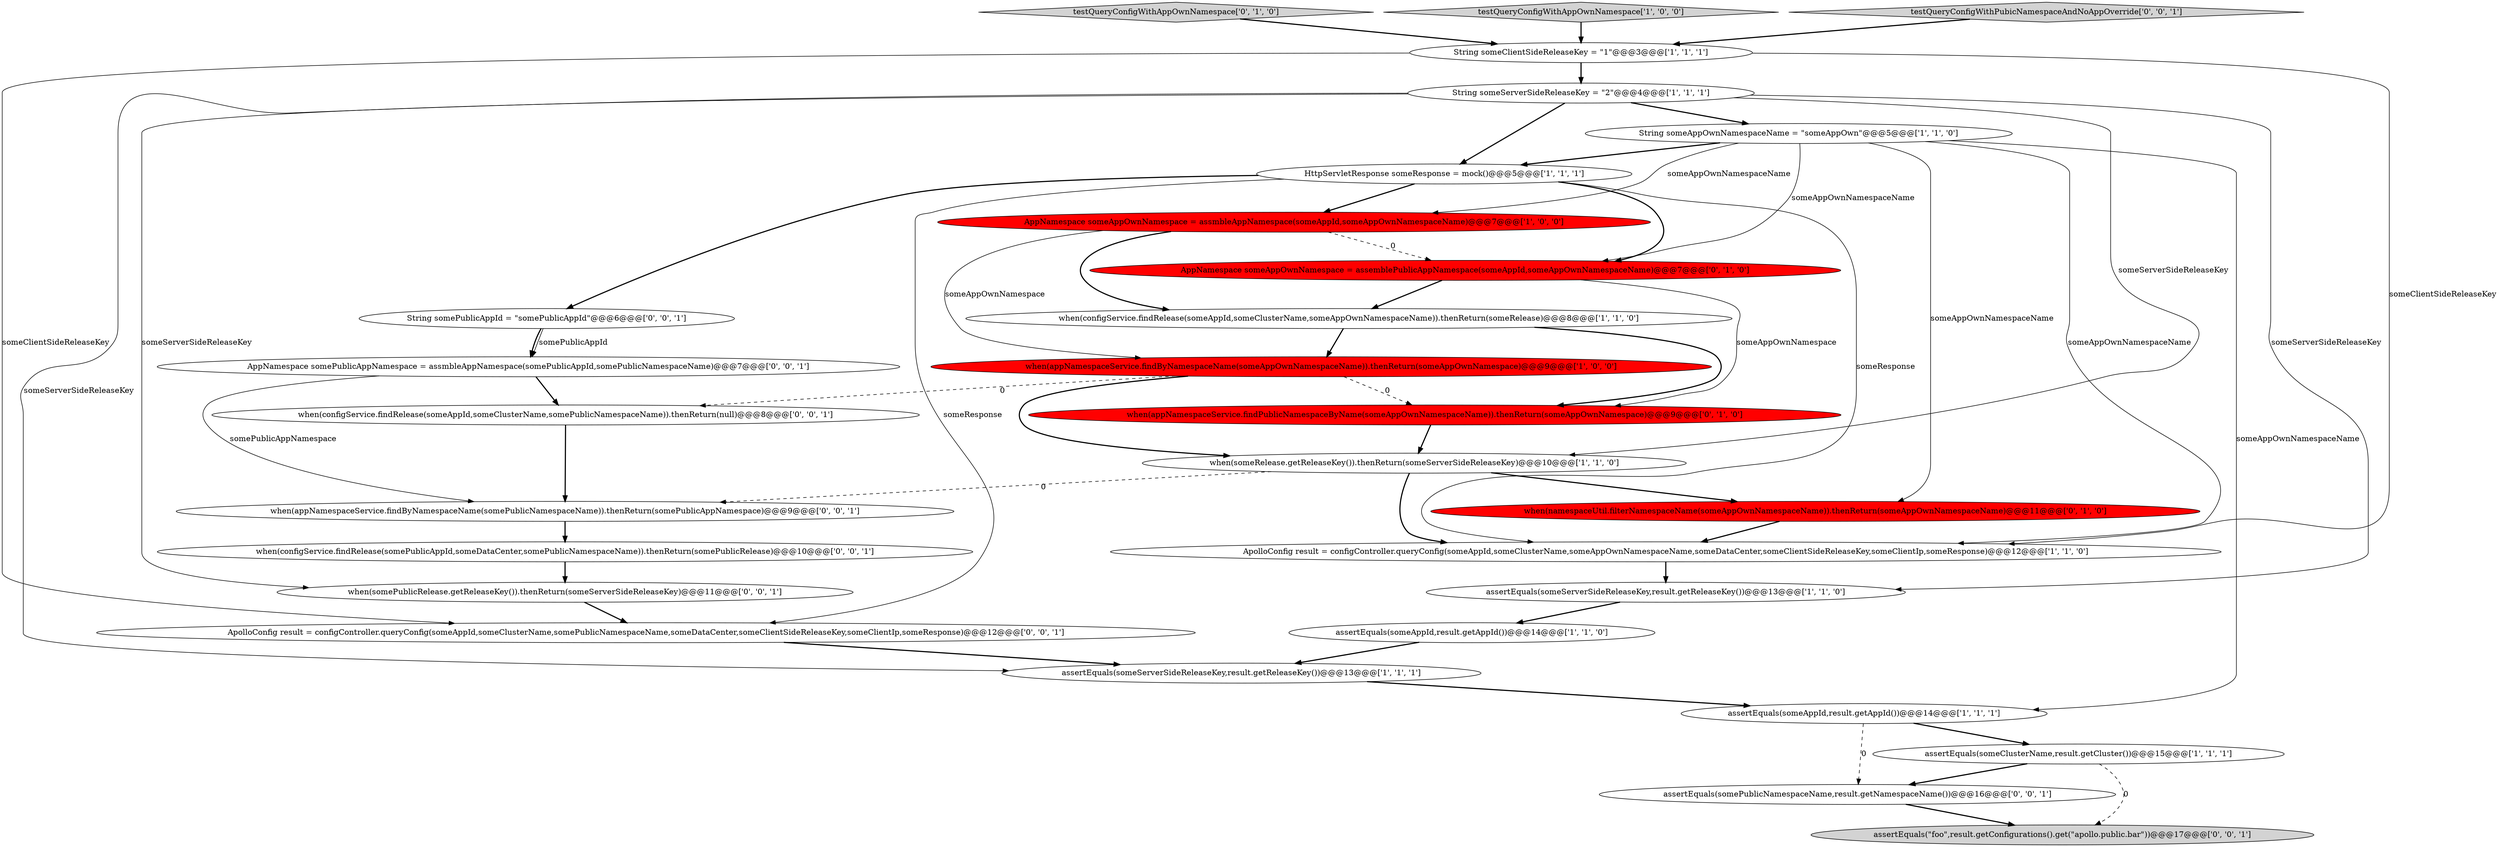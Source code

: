 digraph {
19 [style = filled, label = "when(appNamespaceService.findByNamespaceName(somePublicNamespaceName)).thenReturn(somePublicAppNamespace)@@@9@@@['0', '0', '1']", fillcolor = white, shape = ellipse image = "AAA0AAABBB3BBB"];
4 [style = filled, label = "AppNamespace someAppOwnNamespace = assmbleAppNamespace(someAppId,someAppOwnNamespaceName)@@@7@@@['1', '0', '0']", fillcolor = red, shape = ellipse image = "AAA1AAABBB1BBB"];
17 [style = filled, label = "testQueryConfigWithAppOwnNamespace['0', '1', '0']", fillcolor = lightgray, shape = diamond image = "AAA0AAABBB2BBB"];
7 [style = filled, label = "testQueryConfigWithAppOwnNamespace['1', '0', '0']", fillcolor = lightgray, shape = diamond image = "AAA0AAABBB1BBB"];
14 [style = filled, label = "assertEquals(someAppId,result.getAppId())@@@14@@@['1', '1', '1']", fillcolor = white, shape = ellipse image = "AAA0AAABBB1BBB"];
15 [style = filled, label = "AppNamespace someAppOwnNamespace = assemblePublicAppNamespace(someAppId,someAppOwnNamespaceName)@@@7@@@['0', '1', '0']", fillcolor = red, shape = ellipse image = "AAA1AAABBB2BBB"];
23 [style = filled, label = "when(configService.findRelease(somePublicAppId,someDataCenter,somePublicNamespaceName)).thenReturn(somePublicRelease)@@@10@@@['0', '0', '1']", fillcolor = white, shape = ellipse image = "AAA0AAABBB3BBB"];
13 [style = filled, label = "assertEquals(someServerSideReleaseKey,result.getReleaseKey())@@@13@@@['1', '1', '1']", fillcolor = white, shape = ellipse image = "AAA0AAABBB1BBB"];
21 [style = filled, label = "when(configService.findRelease(someAppId,someClusterName,somePublicNamespaceName)).thenReturn(null)@@@8@@@['0', '0', '1']", fillcolor = white, shape = ellipse image = "AAA0AAABBB3BBB"];
3 [style = filled, label = "HttpServletResponse someResponse = mock()@@@5@@@['1', '1', '1']", fillcolor = white, shape = ellipse image = "AAA0AAABBB1BBB"];
24 [style = filled, label = "assertEquals(somePublicNamespaceName,result.getNamespaceName())@@@16@@@['0', '0', '1']", fillcolor = white, shape = ellipse image = "AAA0AAABBB3BBB"];
25 [style = filled, label = "ApolloConfig result = configController.queryConfig(someAppId,someClusterName,somePublicNamespaceName,someDataCenter,someClientSideReleaseKey,someClientIp,someResponse)@@@12@@@['0', '0', '1']", fillcolor = white, shape = ellipse image = "AAA0AAABBB3BBB"];
0 [style = filled, label = "assertEquals(someClusterName,result.getCluster())@@@15@@@['1', '1', '1']", fillcolor = white, shape = ellipse image = "AAA0AAABBB1BBB"];
6 [style = filled, label = "ApolloConfig result = configController.queryConfig(someAppId,someClusterName,someAppOwnNamespaceName,someDataCenter,someClientSideReleaseKey,someClientIp,someResponse)@@@12@@@['1', '1', '0']", fillcolor = white, shape = ellipse image = "AAA0AAABBB1BBB"];
10 [style = filled, label = "when(someRelease.getReleaseKey()).thenReturn(someServerSideReleaseKey)@@@10@@@['1', '1', '0']", fillcolor = white, shape = ellipse image = "AAA0AAABBB1BBB"];
12 [style = filled, label = "String someAppOwnNamespaceName = \"someAppOwn\"@@@5@@@['1', '1', '0']", fillcolor = white, shape = ellipse image = "AAA0AAABBB1BBB"];
11 [style = filled, label = "String someServerSideReleaseKey = \"2\"@@@4@@@['1', '1', '1']", fillcolor = white, shape = ellipse image = "AAA0AAABBB1BBB"];
28 [style = filled, label = "String somePublicAppId = \"somePublicAppId\"@@@6@@@['0', '0', '1']", fillcolor = white, shape = ellipse image = "AAA0AAABBB3BBB"];
18 [style = filled, label = "when(appNamespaceService.findPublicNamespaceByName(someAppOwnNamespaceName)).thenReturn(someAppOwnNamespace)@@@9@@@['0', '1', '0']", fillcolor = red, shape = ellipse image = "AAA1AAABBB2BBB"];
8 [style = filled, label = "String someClientSideReleaseKey = \"1\"@@@3@@@['1', '1', '1']", fillcolor = white, shape = ellipse image = "AAA0AAABBB1BBB"];
26 [style = filled, label = "AppNamespace somePublicAppNamespace = assmbleAppNamespace(somePublicAppId,somePublicNamespaceName)@@@7@@@['0', '0', '1']", fillcolor = white, shape = ellipse image = "AAA0AAABBB3BBB"];
22 [style = filled, label = "testQueryConfigWithPubicNamespaceAndNoAppOverride['0', '0', '1']", fillcolor = lightgray, shape = diamond image = "AAA0AAABBB3BBB"];
9 [style = filled, label = "assertEquals(someServerSideReleaseKey,result.getReleaseKey())@@@13@@@['1', '1', '0']", fillcolor = white, shape = ellipse image = "AAA0AAABBB1BBB"];
1 [style = filled, label = "when(configService.findRelease(someAppId,someClusterName,someAppOwnNamespaceName)).thenReturn(someRelease)@@@8@@@['1', '1', '0']", fillcolor = white, shape = ellipse image = "AAA0AAABBB1BBB"];
5 [style = filled, label = "assertEquals(someAppId,result.getAppId())@@@14@@@['1', '1', '0']", fillcolor = white, shape = ellipse image = "AAA0AAABBB1BBB"];
20 [style = filled, label = "when(somePublicRelease.getReleaseKey()).thenReturn(someServerSideReleaseKey)@@@11@@@['0', '0', '1']", fillcolor = white, shape = ellipse image = "AAA0AAABBB3BBB"];
27 [style = filled, label = "assertEquals(\"foo\",result.getConfigurations().get(\"apollo.public.bar\"))@@@17@@@['0', '0', '1']", fillcolor = lightgray, shape = ellipse image = "AAA0AAABBB3BBB"];
16 [style = filled, label = "when(namespaceUtil.filterNamespaceName(someAppOwnNamespaceName)).thenReturn(someAppOwnNamespaceName)@@@11@@@['0', '1', '0']", fillcolor = red, shape = ellipse image = "AAA1AAABBB2BBB"];
2 [style = filled, label = "when(appNamespaceService.findByNamespaceName(someAppOwnNamespaceName)).thenReturn(someAppOwnNamespace)@@@9@@@['1', '0', '0']", fillcolor = red, shape = ellipse image = "AAA1AAABBB1BBB"];
14->24 [style = dashed, label="0"];
17->8 [style = bold, label=""];
23->20 [style = bold, label=""];
11->13 [style = solid, label="someServerSideReleaseKey"];
21->19 [style = bold, label=""];
11->20 [style = solid, label="someServerSideReleaseKey"];
25->13 [style = bold, label=""];
12->14 [style = solid, label="someAppOwnNamespaceName"];
12->15 [style = solid, label="someAppOwnNamespaceName"];
10->19 [style = dashed, label="0"];
16->6 [style = bold, label=""];
11->9 [style = solid, label="someServerSideReleaseKey"];
4->2 [style = solid, label="someAppOwnNamespace"];
8->25 [style = solid, label="someClientSideReleaseKey"];
28->26 [style = bold, label=""];
1->18 [style = bold, label=""];
11->12 [style = bold, label=""];
3->15 [style = bold, label=""];
0->27 [style = dashed, label="0"];
2->10 [style = bold, label=""];
7->8 [style = bold, label=""];
20->25 [style = bold, label=""];
3->4 [style = bold, label=""];
10->6 [style = bold, label=""];
12->4 [style = solid, label="someAppOwnNamespaceName"];
11->10 [style = solid, label="someServerSideReleaseKey"];
26->21 [style = bold, label=""];
8->6 [style = solid, label="someClientSideReleaseKey"];
22->8 [style = bold, label=""];
12->16 [style = solid, label="someAppOwnNamespaceName"];
3->28 [style = bold, label=""];
14->0 [style = bold, label=""];
18->10 [style = bold, label=""];
10->16 [style = bold, label=""];
11->3 [style = bold, label=""];
3->6 [style = solid, label="someResponse"];
2->21 [style = dashed, label="0"];
4->15 [style = dashed, label="0"];
19->23 [style = bold, label=""];
5->13 [style = bold, label=""];
0->24 [style = bold, label=""];
28->26 [style = solid, label="somePublicAppId"];
12->6 [style = solid, label="someAppOwnNamespaceName"];
2->18 [style = dashed, label="0"];
9->5 [style = bold, label=""];
15->18 [style = solid, label="someAppOwnNamespace"];
4->1 [style = bold, label=""];
12->3 [style = bold, label=""];
1->2 [style = bold, label=""];
6->9 [style = bold, label=""];
8->11 [style = bold, label=""];
13->14 [style = bold, label=""];
24->27 [style = bold, label=""];
26->19 [style = solid, label="somePublicAppNamespace"];
3->25 [style = solid, label="someResponse"];
15->1 [style = bold, label=""];
}
